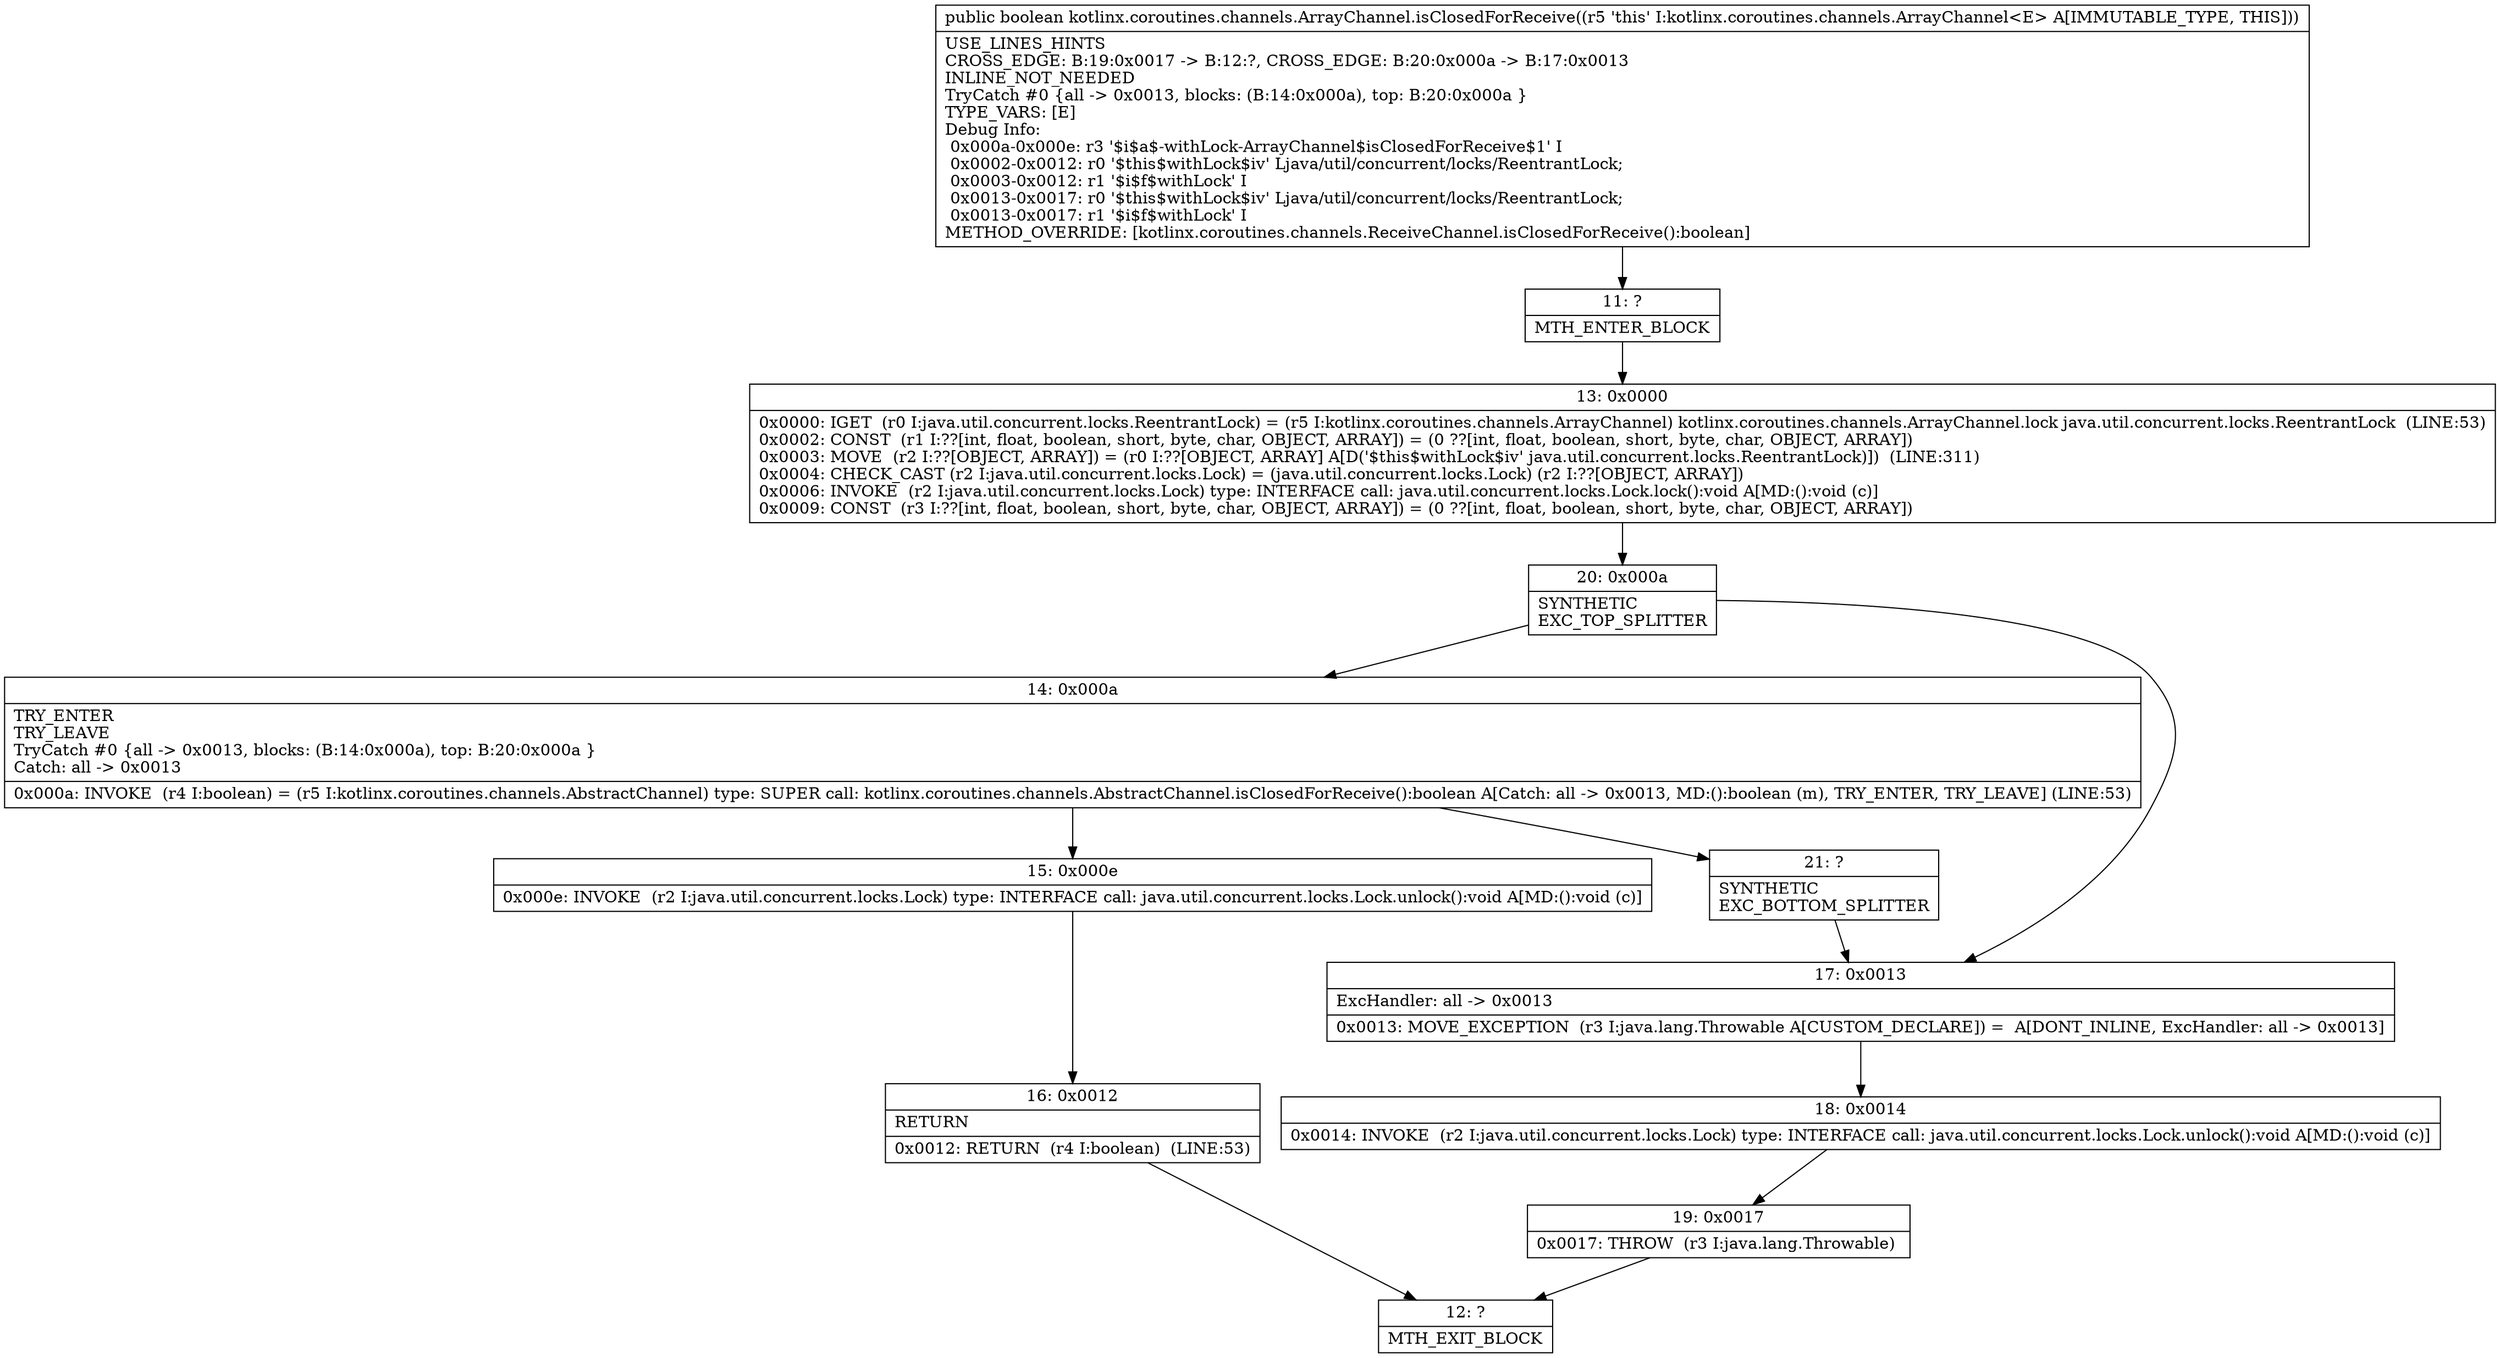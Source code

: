 digraph "CFG forkotlinx.coroutines.channels.ArrayChannel.isClosedForReceive()Z" {
Node_11 [shape=record,label="{11\:\ ?|MTH_ENTER_BLOCK\l}"];
Node_13 [shape=record,label="{13\:\ 0x0000|0x0000: IGET  (r0 I:java.util.concurrent.locks.ReentrantLock) = (r5 I:kotlinx.coroutines.channels.ArrayChannel) kotlinx.coroutines.channels.ArrayChannel.lock java.util.concurrent.locks.ReentrantLock  (LINE:53)\l0x0002: CONST  (r1 I:??[int, float, boolean, short, byte, char, OBJECT, ARRAY]) = (0 ??[int, float, boolean, short, byte, char, OBJECT, ARRAY]) \l0x0003: MOVE  (r2 I:??[OBJECT, ARRAY]) = (r0 I:??[OBJECT, ARRAY] A[D('$this$withLock$iv' java.util.concurrent.locks.ReentrantLock)])  (LINE:311)\l0x0004: CHECK_CAST (r2 I:java.util.concurrent.locks.Lock) = (java.util.concurrent.locks.Lock) (r2 I:??[OBJECT, ARRAY]) \l0x0006: INVOKE  (r2 I:java.util.concurrent.locks.Lock) type: INTERFACE call: java.util.concurrent.locks.Lock.lock():void A[MD:():void (c)]\l0x0009: CONST  (r3 I:??[int, float, boolean, short, byte, char, OBJECT, ARRAY]) = (0 ??[int, float, boolean, short, byte, char, OBJECT, ARRAY]) \l}"];
Node_20 [shape=record,label="{20\:\ 0x000a|SYNTHETIC\lEXC_TOP_SPLITTER\l}"];
Node_14 [shape=record,label="{14\:\ 0x000a|TRY_ENTER\lTRY_LEAVE\lTryCatch #0 \{all \-\> 0x0013, blocks: (B:14:0x000a), top: B:20:0x000a \}\lCatch: all \-\> 0x0013\l|0x000a: INVOKE  (r4 I:boolean) = (r5 I:kotlinx.coroutines.channels.AbstractChannel) type: SUPER call: kotlinx.coroutines.channels.AbstractChannel.isClosedForReceive():boolean A[Catch: all \-\> 0x0013, MD:():boolean (m), TRY_ENTER, TRY_LEAVE] (LINE:53)\l}"];
Node_15 [shape=record,label="{15\:\ 0x000e|0x000e: INVOKE  (r2 I:java.util.concurrent.locks.Lock) type: INTERFACE call: java.util.concurrent.locks.Lock.unlock():void A[MD:():void (c)]\l}"];
Node_16 [shape=record,label="{16\:\ 0x0012|RETURN\l|0x0012: RETURN  (r4 I:boolean)  (LINE:53)\l}"];
Node_12 [shape=record,label="{12\:\ ?|MTH_EXIT_BLOCK\l}"];
Node_21 [shape=record,label="{21\:\ ?|SYNTHETIC\lEXC_BOTTOM_SPLITTER\l}"];
Node_17 [shape=record,label="{17\:\ 0x0013|ExcHandler: all \-\> 0x0013\l|0x0013: MOVE_EXCEPTION  (r3 I:java.lang.Throwable A[CUSTOM_DECLARE]) =  A[DONT_INLINE, ExcHandler: all \-\> 0x0013]\l}"];
Node_18 [shape=record,label="{18\:\ 0x0014|0x0014: INVOKE  (r2 I:java.util.concurrent.locks.Lock) type: INTERFACE call: java.util.concurrent.locks.Lock.unlock():void A[MD:():void (c)]\l}"];
Node_19 [shape=record,label="{19\:\ 0x0017|0x0017: THROW  (r3 I:java.lang.Throwable) \l}"];
MethodNode[shape=record,label="{public boolean kotlinx.coroutines.channels.ArrayChannel.isClosedForReceive((r5 'this' I:kotlinx.coroutines.channels.ArrayChannel\<E\> A[IMMUTABLE_TYPE, THIS]))  | USE_LINES_HINTS\lCROSS_EDGE: B:19:0x0017 \-\> B:12:?, CROSS_EDGE: B:20:0x000a \-\> B:17:0x0013\lINLINE_NOT_NEEDED\lTryCatch #0 \{all \-\> 0x0013, blocks: (B:14:0x000a), top: B:20:0x000a \}\lTYPE_VARS: [E]\lDebug Info:\l  0x000a\-0x000e: r3 '$i$a$\-withLock\-ArrayChannel$isClosedForReceive$1' I\l  0x0002\-0x0012: r0 '$this$withLock$iv' Ljava\/util\/concurrent\/locks\/ReentrantLock;\l  0x0003\-0x0012: r1 '$i$f$withLock' I\l  0x0013\-0x0017: r0 '$this$withLock$iv' Ljava\/util\/concurrent\/locks\/ReentrantLock;\l  0x0013\-0x0017: r1 '$i$f$withLock' I\lMETHOD_OVERRIDE: [kotlinx.coroutines.channels.ReceiveChannel.isClosedForReceive():boolean]\l}"];
MethodNode -> Node_11;Node_11 -> Node_13;
Node_13 -> Node_20;
Node_20 -> Node_14;
Node_20 -> Node_17;
Node_14 -> Node_15;
Node_14 -> Node_21;
Node_15 -> Node_16;
Node_16 -> Node_12;
Node_21 -> Node_17;
Node_17 -> Node_18;
Node_18 -> Node_19;
Node_19 -> Node_12;
}

